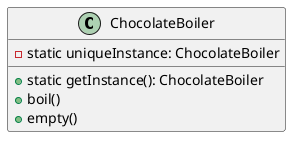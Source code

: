 @startuml
'https://plantuml.com/class-diagram


class ChocolateBoiler {
    - static uniqueInstance: ChocolateBoiler
    + static getInstance(): ChocolateBoiler
    + boil()
    + empty()
}


@enduml